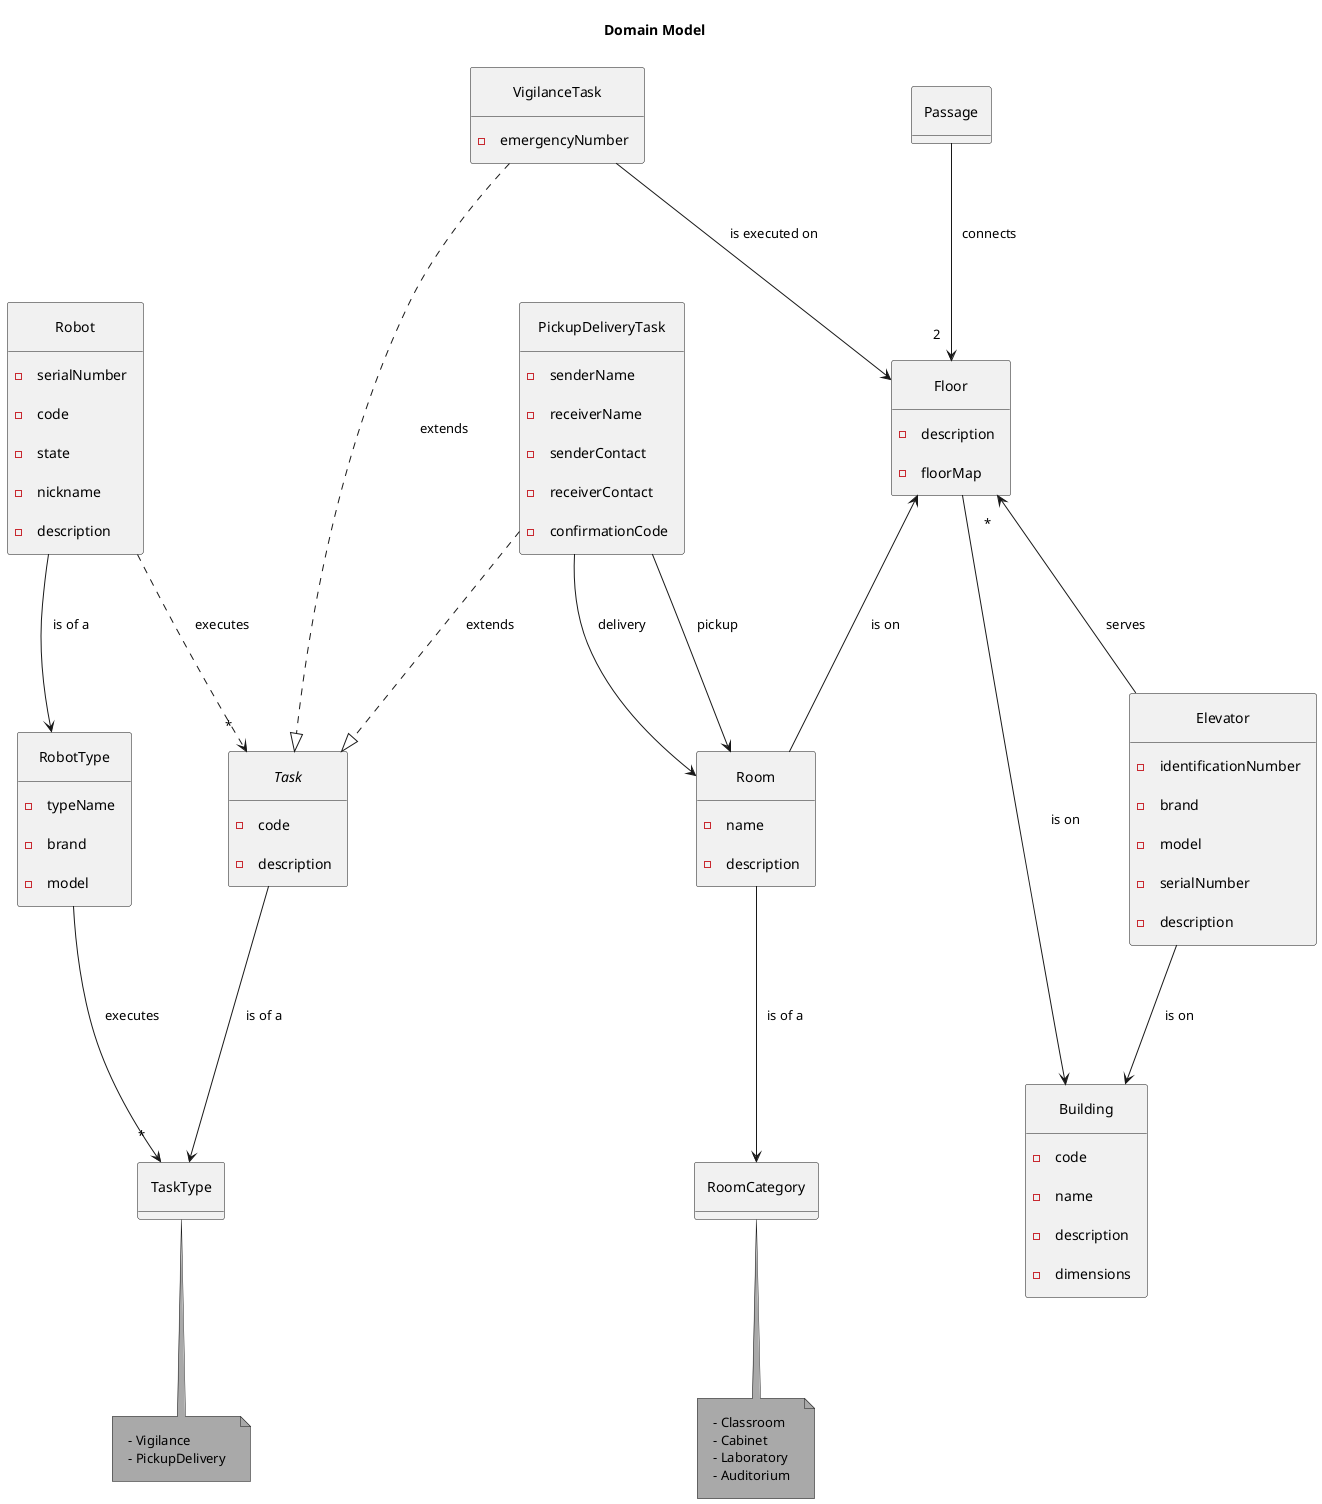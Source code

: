 @startuml Domain Model

title "Domain Model"
' left to right direction
' top to bottom direction
skinparam Padding 10
skinparam Nodesep 80
skinparam ranksep 100
skinparam groupInheritance 1
' skinparam linetype ortho
skinparam separation 1000
skinparam NoteBackgroundColor #A9A9A9
skinparam PackageStyle rectangle
skinparam package {
    BackgroundColor #D3D3D3
    FontStyle bold
}

hide circle
hide methods

    entity Robot {
        -serialNumber
        -code
        -state
        -nickname
        -description
    }

    entity RobotType {
        - typeName
        - brand
        - model
    }

    enum TaskType {}
    note bottom of TaskType {
            - Vigilance
            - PickupDelivery
    }

    interface Task {
        - code
        - description

    }

    entity VigilanceTask {
        - emergencyNumber
    }

    entity PickupDeliveryTask {
        - senderName
        - receiverName
        - senderContact
        - receiverContact
        - confirmationCode
    }

    entity Building {
        - code
        - name
        - description
        - dimensions
    }

    entity Floor {
        - description
        - floorMap
    }

    entity Elevator {
        - identificationNumber
        - brand
        - model
        - serialNumber
        - description
    }

    entity Room {
        - name
        - description
    }

    enum RoomCategory {}

    note bottom of RoomCategory {
            - Classroom
            - Cabinet
            - Laboratory
            - Auditorium
    }

    entity Passage {
    }

VigilanceTask ..|> Task: extends
PickupDeliveryTask ..|> Task: extends

Room --> RoomCategory: is of a

RobotType --> "*" TaskType: executes

Floor --> Building: is on
Floor "*" <-- Elevator : serves
Floor <-- Room: is on

Elevator --> Building: is on

PickupDeliveryTask --> Room: delivery
PickupDeliveryTask --> Room: pickup

VigilanceTask --> Floor: is executed on

Passage --> "2" Floor: connects

Robot --> RobotType : is of a

Task --> TaskType : is of a

Robot ..> "*" Task : executes

@enduml
